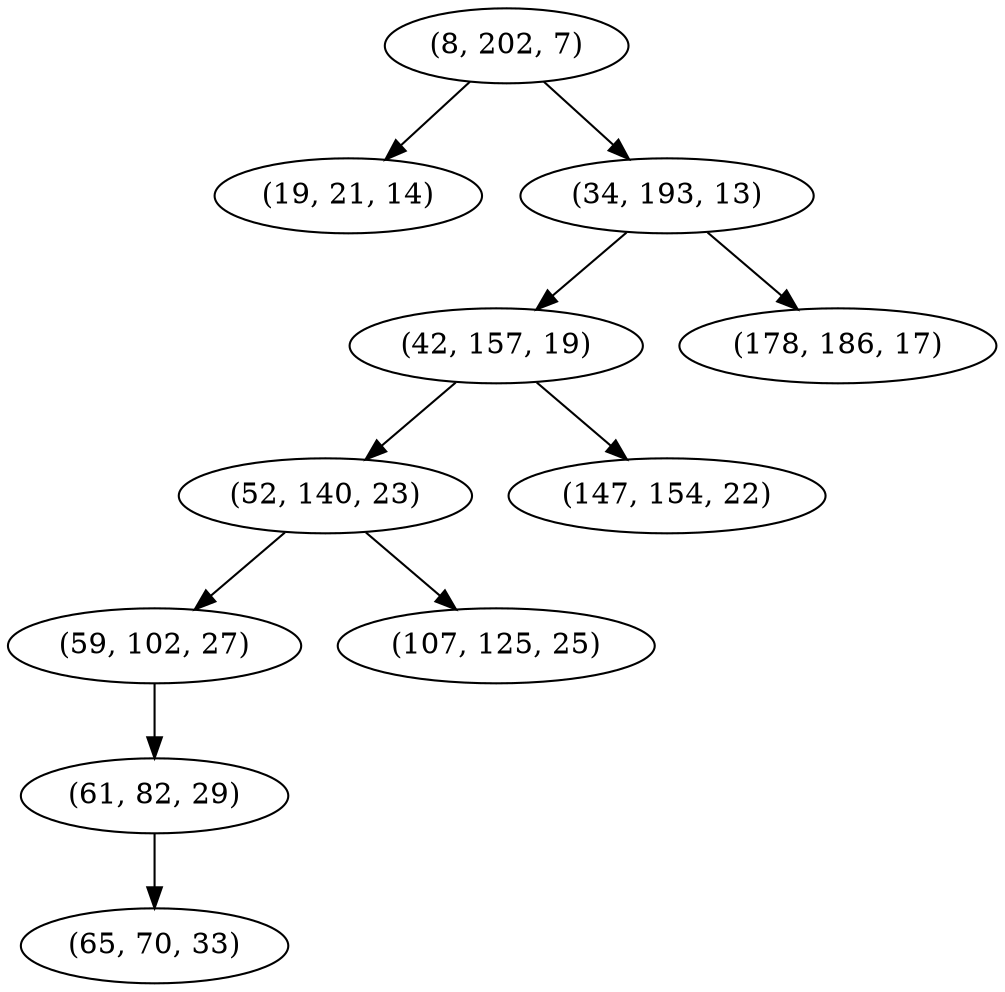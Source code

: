 digraph tree {
    "(8, 202, 7)";
    "(19, 21, 14)";
    "(34, 193, 13)";
    "(42, 157, 19)";
    "(52, 140, 23)";
    "(59, 102, 27)";
    "(61, 82, 29)";
    "(65, 70, 33)";
    "(107, 125, 25)";
    "(147, 154, 22)";
    "(178, 186, 17)";
    "(8, 202, 7)" -> "(19, 21, 14)";
    "(8, 202, 7)" -> "(34, 193, 13)";
    "(34, 193, 13)" -> "(42, 157, 19)";
    "(34, 193, 13)" -> "(178, 186, 17)";
    "(42, 157, 19)" -> "(52, 140, 23)";
    "(42, 157, 19)" -> "(147, 154, 22)";
    "(52, 140, 23)" -> "(59, 102, 27)";
    "(52, 140, 23)" -> "(107, 125, 25)";
    "(59, 102, 27)" -> "(61, 82, 29)";
    "(61, 82, 29)" -> "(65, 70, 33)";
}
